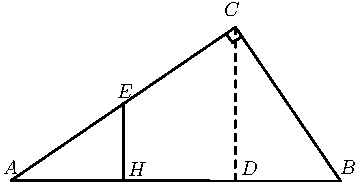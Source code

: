 import graph; size(6 cm); real lsf=0.5; pen dps=linewidth(0.7)+fontsize(10); defaultpen(dps); pen ds=black; real xmin=-9.540492539656649,xmax=7.337255319030526,ymin=-0.038960729771453026,ymax=4.531973423661791; 
pair C=(-1.,2.5), A=(-3.490807082368648,0.7987019508297553), B=(0.16612466066894593,0.7927203348434031), D=(-1.0027894572008336,0.7946323189506904), H=(-2.246798269784741,0.7966671348902229); 
draw((-1.1030491848480963,2.429614228901288)--(-1.0326634137493844,2.3265650440531918)--(-0.9296142289012881,2.3969508151519037)--C--cycle,linewidth(0.8)); 
draw(C--A,linewidth(0.8)); draw(A--B,linewidth(0.8)); draw(C--B,linewidth(0.8)); draw(C--D,linewidth(0.8)+linetype("4 4")); draw((-2.245403541184324,1.6493509754148776)--H,linewidth(0.8)); 
dot(C,linewidth(1.pt)+ds); label("$C$",(-1.1516223944883277,2.6024156343103058),NE*lsf); dot(A,linewidth(1.pt)+ds); label("$A$",(-3.61063201628381,0.8493417891068222),NE*lsf); dot(B,linewidth(1.pt)+ds); label("$B$",(0.1367103977920805,0.8434589909685555),NE*lsf); dot((-2.245403541184324,1.6493509754148776),linewidth(1.pt)+ds); label("$E$",(-2.339947618418202,1.6846991247406968),NE*lsf); dot(D,linewidth(1.pt)+ds); label("$D$",(-0.9633728540637932,0.8316933946920221),NE*lsf); dot(H,linewidth(1.pt)+ds); label("$H$",(-2.216408857514601,0.8258105965537553),NE*lsf); 
clip((xmin,ymin)--(xmin,ymax)--(xmax,ymax)--(xmax,ymin)--cycle); 